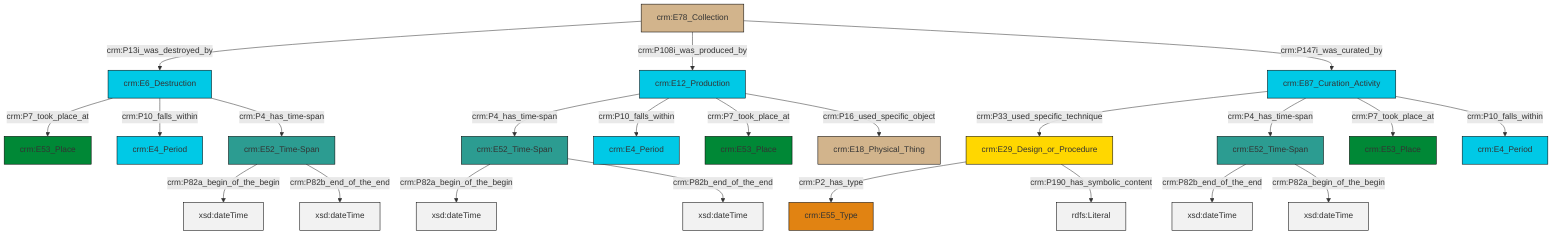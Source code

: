 graph TD
classDef Literal fill:#f2f2f2,stroke:#000000;
classDef CRM_Entity fill:#FFFFFF,stroke:#000000;
classDef Temporal_Entity fill:#00C9E6, stroke:#000000;
classDef Type fill:#E18312, stroke:#000000;
classDef Time-Span fill:#2C9C91, stroke:#000000;
classDef Appellation fill:#FFEB7F, stroke:#000000;
classDef Place fill:#008836, stroke:#000000;
classDef Persistent_Item fill:#B266B2, stroke:#000000;
classDef Conceptual_Object fill:#FFD700, stroke:#000000;
classDef Physical_Thing fill:#D2B48C, stroke:#000000;
classDef Actor fill:#f58aad, stroke:#000000;
classDef PC_Classes fill:#4ce600, stroke:#000000;
classDef Multi fill:#cccccc,stroke:#000000;

0["crm:E29_Design_or_Procedure"]:::Conceptual_Object -->|crm:P2_has_type| 1["crm:E55_Type"]:::Type
6["crm:E52_Time-Span"]:::Time-Span -->|crm:P82a_begin_of_the_begin| 7[xsd:dateTime]:::Literal
8["crm:E6_Destruction"]:::Temporal_Entity -->|crm:P7_took_place_at| 9["crm:E53_Place"]:::Place
10["crm:E78_Collection"]:::Physical_Thing -->|crm:P13i_was_destroyed_by| 8["crm:E6_Destruction"]:::Temporal_Entity
10["crm:E78_Collection"]:::Physical_Thing -->|crm:P108i_was_produced_by| 11["crm:E12_Production"]:::Temporal_Entity
12["crm:E87_Curation_Activity"]:::Temporal_Entity -->|crm:P33_used_specific_technique| 0["crm:E29_Design_or_Procedure"]:::Conceptual_Object
0["crm:E29_Design_or_Procedure"]:::Conceptual_Object -->|crm:P190_has_symbolic_content| 14[rdfs:Literal]:::Literal
17["crm:E52_Time-Span"]:::Time-Span -->|crm:P82a_begin_of_the_begin| 18[xsd:dateTime]:::Literal
17["crm:E52_Time-Span"]:::Time-Span -->|crm:P82b_end_of_the_end| 19[xsd:dateTime]:::Literal
15["crm:E52_Time-Span"]:::Time-Span -->|crm:P82b_end_of_the_end| 20[xsd:dateTime]:::Literal
11["crm:E12_Production"]:::Temporal_Entity -->|crm:P4_has_time-span| 6["crm:E52_Time-Span"]:::Time-Span
15["crm:E52_Time-Span"]:::Time-Span -->|crm:P82a_begin_of_the_begin| 24[xsd:dateTime]:::Literal
12["crm:E87_Curation_Activity"]:::Temporal_Entity -->|crm:P4_has_time-span| 15["crm:E52_Time-Span"]:::Time-Span
10["crm:E78_Collection"]:::Physical_Thing -->|crm:P147i_was_curated_by| 12["crm:E87_Curation_Activity"]:::Temporal_Entity
11["crm:E12_Production"]:::Temporal_Entity -->|crm:P10_falls_within| 21["crm:E4_Period"]:::Temporal_Entity
6["crm:E52_Time-Span"]:::Time-Span -->|crm:P82b_end_of_the_end| 32[xsd:dateTime]:::Literal
12["crm:E87_Curation_Activity"]:::Temporal_Entity -->|crm:P7_took_place_at| 27["crm:E53_Place"]:::Place
11["crm:E12_Production"]:::Temporal_Entity -->|crm:P7_took_place_at| 30["crm:E53_Place"]:::Place
11["crm:E12_Production"]:::Temporal_Entity -->|crm:P16_used_specific_object| 35["crm:E18_Physical_Thing"]:::Physical_Thing
8["crm:E6_Destruction"]:::Temporal_Entity -->|crm:P10_falls_within| 2["crm:E4_Period"]:::Temporal_Entity
8["crm:E6_Destruction"]:::Temporal_Entity -->|crm:P4_has_time-span| 17["crm:E52_Time-Span"]:::Time-Span
12["crm:E87_Curation_Activity"]:::Temporal_Entity -->|crm:P10_falls_within| 4["crm:E4_Period"]:::Temporal_Entity